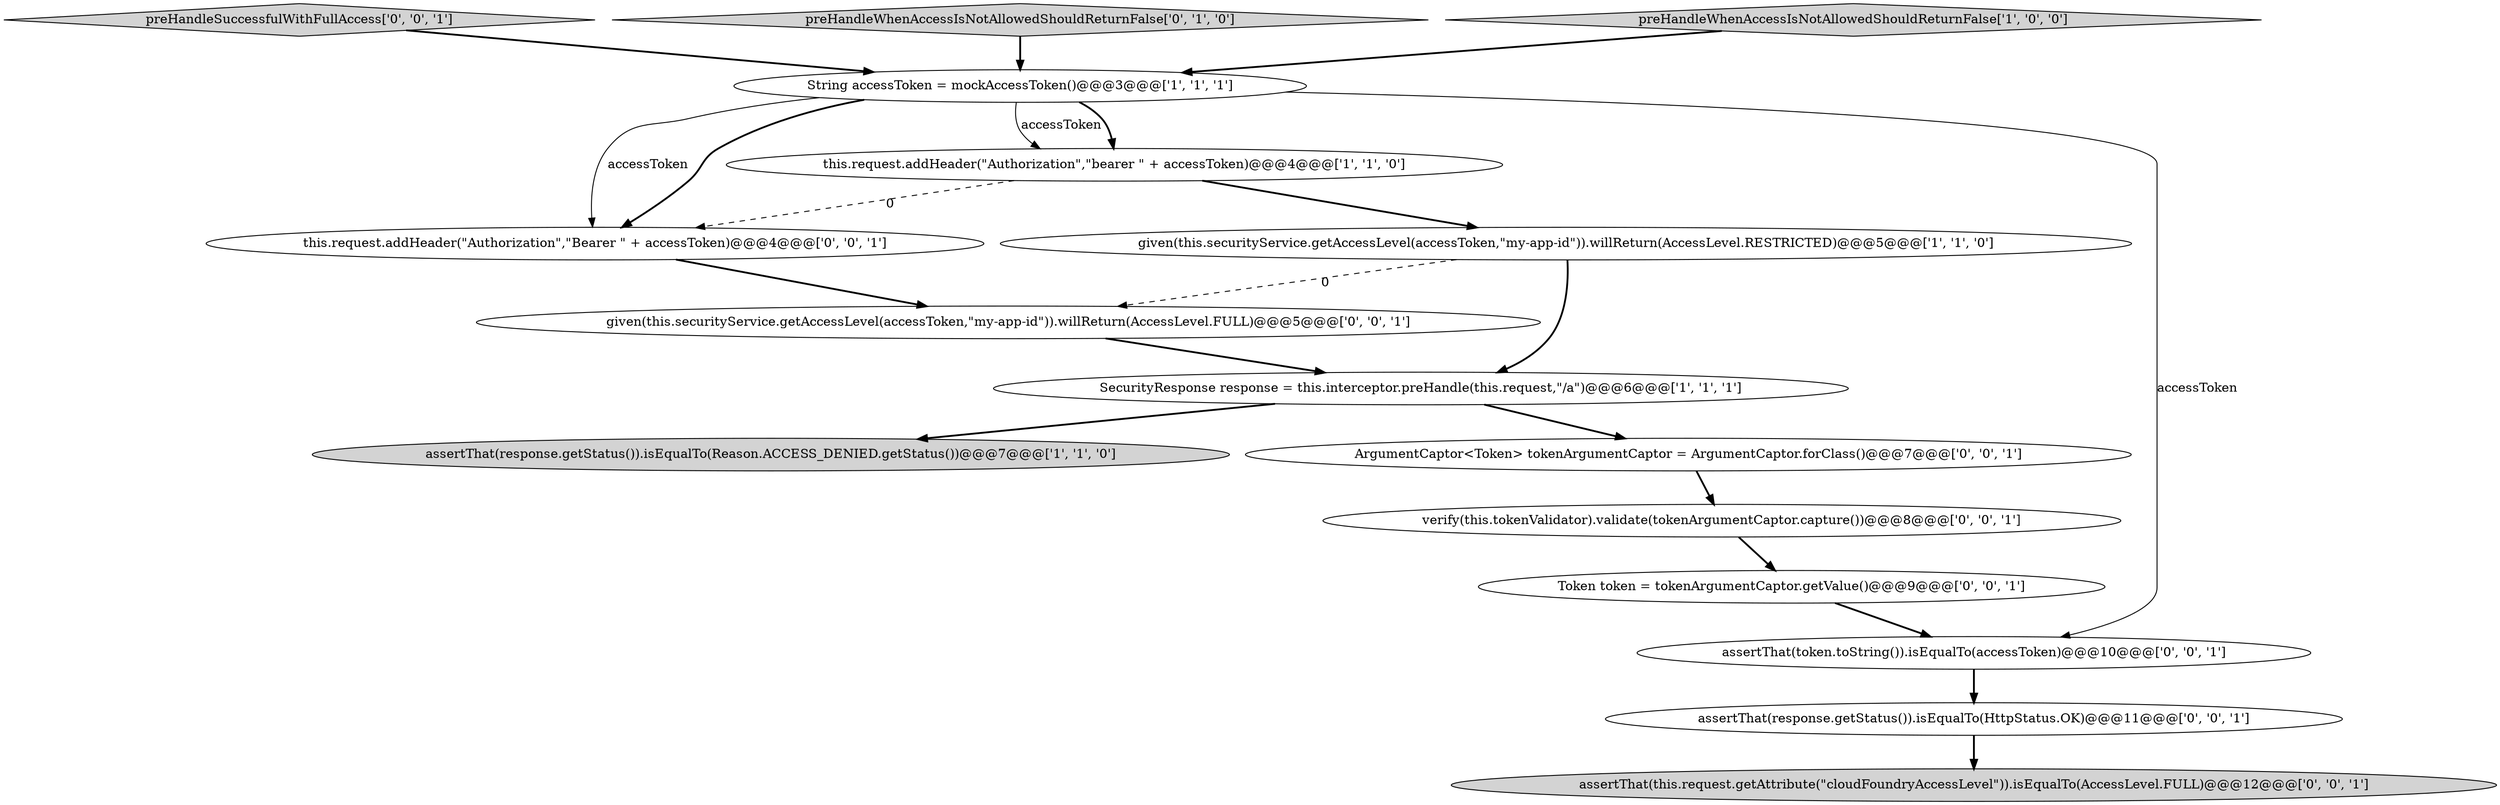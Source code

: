 digraph {
11 [style = filled, label = "preHandleSuccessfulWithFullAccess['0', '0', '1']", fillcolor = lightgray, shape = diamond image = "AAA0AAABBB3BBB"];
5 [style = filled, label = "String accessToken = mockAccessToken()@@@3@@@['1', '1', '1']", fillcolor = white, shape = ellipse image = "AAA0AAABBB1BBB"];
10 [style = filled, label = "assertThat(response.getStatus()).isEqualTo(HttpStatus.OK)@@@11@@@['0', '0', '1']", fillcolor = white, shape = ellipse image = "AAA0AAABBB3BBB"];
9 [style = filled, label = "Token token = tokenArgumentCaptor.getValue()@@@9@@@['0', '0', '1']", fillcolor = white, shape = ellipse image = "AAA0AAABBB3BBB"];
13 [style = filled, label = "this.request.addHeader(\"Authorization\",\"Bearer \" + accessToken)@@@4@@@['0', '0', '1']", fillcolor = white, shape = ellipse image = "AAA0AAABBB3BBB"];
0 [style = filled, label = "this.request.addHeader(\"Authorization\",\"bearer \" + accessToken)@@@4@@@['1', '1', '0']", fillcolor = white, shape = ellipse image = "AAA0AAABBB1BBB"];
1 [style = filled, label = "assertThat(response.getStatus()).isEqualTo(Reason.ACCESS_DENIED.getStatus())@@@7@@@['1', '1', '0']", fillcolor = lightgray, shape = ellipse image = "AAA0AAABBB1BBB"];
6 [style = filled, label = "preHandleWhenAccessIsNotAllowedShouldReturnFalse['0', '1', '0']", fillcolor = lightgray, shape = diamond image = "AAA0AAABBB2BBB"];
7 [style = filled, label = "assertThat(this.request.getAttribute(\"cloudFoundryAccessLevel\")).isEqualTo(AccessLevel.FULL)@@@12@@@['0', '0', '1']", fillcolor = lightgray, shape = ellipse image = "AAA0AAABBB3BBB"];
8 [style = filled, label = "assertThat(token.toString()).isEqualTo(accessToken)@@@10@@@['0', '0', '1']", fillcolor = white, shape = ellipse image = "AAA0AAABBB3BBB"];
12 [style = filled, label = "ArgumentCaptor<Token> tokenArgumentCaptor = ArgumentCaptor.forClass()@@@7@@@['0', '0', '1']", fillcolor = white, shape = ellipse image = "AAA0AAABBB3BBB"];
14 [style = filled, label = "verify(this.tokenValidator).validate(tokenArgumentCaptor.capture())@@@8@@@['0', '0', '1']", fillcolor = white, shape = ellipse image = "AAA0AAABBB3BBB"];
15 [style = filled, label = "given(this.securityService.getAccessLevel(accessToken,\"my-app-id\")).willReturn(AccessLevel.FULL)@@@5@@@['0', '0', '1']", fillcolor = white, shape = ellipse image = "AAA0AAABBB3BBB"];
3 [style = filled, label = "given(this.securityService.getAccessLevel(accessToken,\"my-app-id\")).willReturn(AccessLevel.RESTRICTED)@@@5@@@['1', '1', '0']", fillcolor = white, shape = ellipse image = "AAA0AAABBB1BBB"];
4 [style = filled, label = "preHandleWhenAccessIsNotAllowedShouldReturnFalse['1', '0', '0']", fillcolor = lightgray, shape = diamond image = "AAA0AAABBB1BBB"];
2 [style = filled, label = "SecurityResponse response = this.interceptor.preHandle(this.request,\"/a\")@@@6@@@['1', '1', '1']", fillcolor = white, shape = ellipse image = "AAA0AAABBB1BBB"];
0->3 [style = bold, label=""];
8->10 [style = bold, label=""];
15->2 [style = bold, label=""];
2->1 [style = bold, label=""];
5->13 [style = solid, label="accessToken"];
9->8 [style = bold, label=""];
10->7 [style = bold, label=""];
2->12 [style = bold, label=""];
6->5 [style = bold, label=""];
11->5 [style = bold, label=""];
5->0 [style = solid, label="accessToken"];
3->2 [style = bold, label=""];
5->0 [style = bold, label=""];
5->13 [style = bold, label=""];
0->13 [style = dashed, label="0"];
12->14 [style = bold, label=""];
3->15 [style = dashed, label="0"];
14->9 [style = bold, label=""];
13->15 [style = bold, label=""];
4->5 [style = bold, label=""];
5->8 [style = solid, label="accessToken"];
}
